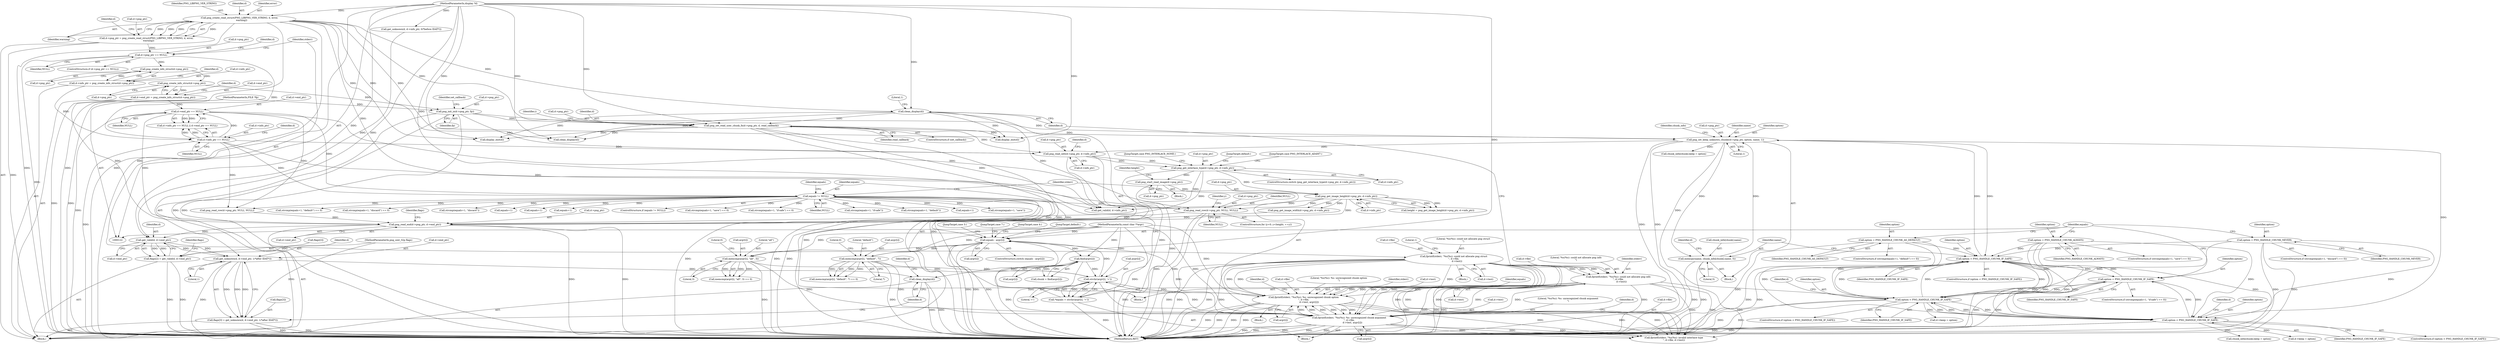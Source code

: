 digraph "0_Android_9d4853418ab2f754c2b63e091c29c5529b8b86ca_32@API" {
"1000583" [label="(Call,png_read_row(d->png_ptr, NULL, NULL))"];
"1000508" [label="(Call,png_get_image_height(d->png_ptr, d->info_ptr))"];
"1000502" [label="(Call,png_start_read_image(d->png_ptr))"];
"1000461" [label="(Call,png_get_interlace_type(d->png_ptr, d->info_ptr))"];
"1000453" [label="(Call,png_read_info(d->png_ptr, d->info_ptr))"];
"1000353" [label="(Call,png_set_keep_unknown_chunks(d->png_ptr, option, name, 1))"];
"1000225" [label="(Call,png_set_read_user_chunk_fn(d->png_ptr, d, read_callback))"];
"1000218" [label="(Call,png_init_io(d->png_ptr, fp))"];
"1000188" [label="(Call,png_create_info_struct(d->png_ptr))"];
"1000180" [label="(Call,png_create_info_struct(d->png_ptr))"];
"1000159" [label="(Call,d->png_ptr == NULL)"];
"1000149" [label="(Call,d->png_ptr = png_create_read_struct(PNG_LIBPNG_VER_STRING, d, error,\n      warning))"];
"1000153" [label="(Call,png_create_read_struct(PNG_LIBPNG_VER_STRING, d, error,\n      warning))"];
"1000127" [label="(MethodParameterIn,display *d)"];
"1000123" [label="(MethodParameterIn,FILE *fp)"];
"1000214" [label="(Call,clean_display(d))"];
"1000340" [label="(Call,option < PNG_HANDLE_CHUNK_IF_SAFE)"];
"1000289" [label="(Call,option = PNG_HANDLE_CHUNK_IF_SAFE)"];
"1000381" [label="(Call,option < PNG_HANDLE_CHUNK_IF_SAFE)"];
"1000265" [label="(Call,option = PNG_HANDLE_CHUNK_AS_DEFAULT)"];
"1000301" [label="(Call,option = PNG_HANDLE_CHUNK_ALWAYS)"];
"1000277" [label="(Call,option = PNG_HANDLE_CHUNK_NEVER)"];
"1000404" [label="(Call,option < PNG_HANDLE_CHUNK_IF_SAFE)"];
"1000345" [label="(Call,memcpy(name, chunk_info[chunk].name, 5))"];
"1000194" [label="(Call,d->info_ptr == NULL)"];
"1000176" [label="(Call,d->info_ptr = png_create_info_struct(d->png_ptr))"];
"1000251" [label="(Call,equals != NULL)"];
"1000243" [label="(Call,*equals = strchr(argv[i], '='))"];
"1000245" [label="(Call,strchr(argv[i], '='))"];
"1000395" [label="(Call,memcmp(argv[i], \"all\", 3))"];
"1000321" [label="(Call,equals - argv[i])"];
"1000306" [label="(Call,fprintf(stderr, \"%s(%s): %s: unrecognized chunk option\n\", d->file,\n               d->test, argv[i]))"];
"1000439" [label="(Call,fprintf(stderr, \"%s(%s): %s: unrecognized chunk argument\n\", d->file,\n         d->test, argv[i]))"];
"1000165" [label="(Call,fprintf(stderr, \"%s(%s): could not allocate png struct\n\", d->file,\n         d->test))"];
"1000205" [label="(Call,fprintf(stderr, \"%s(%s): could not allocate png info\n\", d->file,\n         d->test))"];
"1000330" [label="(Call,find(argv[i]))"];
"1000125" [label="(MethodParameterIn,const char **argv)"];
"1000372" [label="(Call,memcmp(argv[i], \"default\", 7))"];
"1000199" [label="(Call,d->end_ptr == NULL)"];
"1000184" [label="(Call,d->end_ptr = png_create_info_struct(d->png_ptr))"];
"1000589" [label="(Call,png_read_end(d->png_ptr, d->end_ptr))"];
"1000630" [label="(Call,get_valid(d, d->end_ptr))"];
"1000626" [label="(Call,flags[2] = get_valid(d, d->end_ptr))"];
"1000639" [label="(Call,get_unknown(d, d->end_ptr, 1/*after IDAT*/))"];
"1000635" [label="(Call,flags[3] = get_unknown(d, d->end_ptr, 1/*after IDAT*/))"];
"1000645" [label="(Call,clean_display(d))"];
"1000509" [label="(Call,d->png_ptr)"];
"1000385" [label="(Call,d->keep = option)"];
"1000243" [label="(Call,*equals = strchr(argv[i], '='))"];
"1000445" [label="(Call,d->test)"];
"1000315" [label="(Call,argv[i])"];
"1000462" [label="(Call,d->png_ptr)"];
"1000258" [label="(Call,strcmp(equals+1, \"default\") == 0)"];
"1000646" [label="(Identifier,d)"];
"1000186" [label="(Identifier,d)"];
"1000257" [label="(ControlStructure,if (strcmp(equals+1, \"default\") == 0))"];
"1000270" [label="(Call,strcmp(equals+1, \"discard\") == 0)"];
"1000381" [label="(Call,option < PNG_HANDLE_CHUNK_IF_SAFE)"];
"1000373" [label="(Call,argv[i])"];
"1000301" [label="(Call,option = PNG_HANDLE_CHUNK_ALWAYS)"];
"1000380" [label="(ControlStructure,if (option < PNG_HANDLE_CHUNK_IF_SAFE))"];
"1000277" [label="(Call,option = PNG_HANDLE_CHUNK_NEVER)"];
"1000219" [label="(Call,d->png_ptr)"];
"1000156" [label="(Identifier,error)"];
"1000636" [label="(Call,flags[3])"];
"1000290" [label="(Identifier,option)"];
"1000479" [label="(JumpTarget,default:)"];
"1000609" [label="(Call,get_unknown(d, d->info_ptr, 0/*before IDAT*/))"];
"1000271" [label="(Call,strcmp(equals+1, \"discard\"))"];
"1000346" [label="(Identifier,name)"];
"1000460" [label="(ControlStructure,switch (png_get_interlace_type(d->png_ptr, d->info_ptr)))"];
"1000404" [label="(Call,option < PNG_HANDLE_CHUNK_IF_SAFE)"];
"1000441" [label="(Literal,\"%s(%s): %s: unrecognized chunk argument\n\")"];
"1000211" [label="(Call,d->test)"];
"1000178" [label="(Identifier,d)"];
"1000217" [label="(Literal,1)"];
"1000410" [label="(Identifier,d)"];
"1000461" [label="(Call,png_get_interlace_type(d->png_ptr, d->info_ptr))"];
"1000635" [label="(Call,flags[3] = get_unknown(d, d->end_ptr, 1/*after IDAT*/))"];
"1000265" [label="(Call,option = PNG_HANDLE_CHUNK_AS_DEFAULT)"];
"1000587" [label="(Identifier,NULL)"];
"1000241" [label="(Block,)"];
"1000454" [label="(Call,d->png_ptr)"];
"1000195" [label="(Call,d->info_ptr)"];
"1000154" [label="(Identifier,PNG_LIBPNG_VER_STRING)"];
"1000306" [label="(Call,fprintf(stderr, \"%s(%s): %s: unrecognized chunk option\n\", d->file,\n               d->test, argv[i]))"];
"1000463" [label="(Identifier,d)"];
"1000176" [label="(Call,d->info_ptr = png_create_info_struct(d->png_ptr))"];
"1000639" [label="(Call,get_unknown(d, d->end_ptr, 1/*after IDAT*/))"];
"1000234" [label="(Identifier,i)"];
"1000395" [label="(Call,memcmp(argv[i], \"all\", 3))"];
"1000328" [label="(Call,chunk = find(argv[i]))"];
"1000352" [label="(Literal,5)"];
"1000123" [label="(MethodParameterIn,FILE *fp)"];
"1000512" [label="(Call,d->info_ptr)"];
"1000126" [label="(MethodParameterIn,png_uint_32p flags)"];
"1000503" [label="(Call,d->png_ptr)"];
"1000637" [label="(Identifier,flags)"];
"1000321" [label="(Call,equals - argv[i])"];
"1000319" [label="(Identifier,d)"];
"1000649" [label="(Identifier,d)"];
"1000401" [label="(Literal,0)"];
"1000593" [label="(Call,d->end_ptr)"];
"1000177" [label="(Call,d->info_ptr)"];
"1000252" [label="(Identifier,equals)"];
"1000291" [label="(Identifier,PNG_HANDLE_CHUNK_IF_SAFE)"];
"1000167" [label="(Literal,\"%s(%s): could not allocate png struct\n\")"];
"1000331" [label="(Call,argv[i])"];
"1000215" [label="(Identifier,d)"];
"1000371" [label="(Call,memcmp(argv[i], \"default\", 7) == 0)"];
"1000205" [label="(Call,fprintf(stderr, \"%s(%s): could not allocate png info\n\", d->file,\n         d->test))"];
"1000206" [label="(Identifier,stderr)"];
"1000171" [label="(Call,d->test)"];
"1000323" [label="(Call,argv[i])"];
"1000189" [label="(Call,d->png_ptr)"];
"1000251" [label="(Call,equals != NULL)"];
"1000453" [label="(Call,png_read_info(d->png_ptr, d->info_ptr))"];
"1000340" [label="(Call,option < PNG_HANDLE_CHUNK_IF_SAFE)"];
"1000161" [label="(Identifier,d)"];
"1000406" [label="(Identifier,PNG_HANDLE_CHUNK_IF_SAFE)"];
"1000164" [label="(Block,)"];
"1000626" [label="(Call,flags[2] = get_valid(d, d->end_ptr))"];
"1000457" [label="(Call,d->info_ptr)"];
"1000309" [label="(Call,d->file)"];
"1000160" [label="(Call,d->png_ptr)"];
"1000308" [label="(Literal,\"%s(%s): %s: unrecognized chunk option\n\")"];
"1000631" [label="(Identifier,d)"];
"1000200" [label="(Call,d->end_ptr)"];
"1000245" [label="(Call,strchr(argv[i], '='))"];
"1000452" [label="(Identifier,d)"];
"1000341" [label="(Identifier,option)"];
"1000489" [label="(Call,clean_display(d))"];
"1000588" [label="(Identifier,NULL)"];
"1000168" [label="(Call,d->file)"];
"1000451" [label="(Call,display_exit(d))"];
"1000428" [label="(Call,chunk_info[chunk].keep = option)"];
"1000149" [label="(Call,d->png_ptr = png_create_read_struct(PNG_LIBPNG_VER_STRING, d, error,\n      warning))"];
"1000244" [label="(Identifier,equals)"];
"1000400" [label="(Literal,3)"];
"1000383" [label="(Identifier,PNG_HANDLE_CHUNK_IF_SAFE)"];
"1000272" [label="(Call,equals+1)"];
"1000226" [label="(Call,d->png_ptr)"];
"1000343" [label="(Block,)"];
"1000260" [label="(Call,equals+1)"];
"1000644" [label="(Literal,1)"];
"1000405" [label="(Identifier,option)"];
"1000378" [label="(Literal,0)"];
"1000523" [label="(Call,png_get_image_width(d->png_ptr, d->info_ptr))"];
"1000318" [label="(Call,display_exit(d))"];
"1000296" [label="(Call,equals+1)"];
"1000279" [label="(Identifier,PNG_HANDLE_CHUNK_NEVER)"];
"1000387" [label="(Identifier,d)"];
"1000175" [label="(Literal,1)"];
"1000250" [label="(ControlStructure,if (equals != NULL))"];
"1000224" [label="(Identifier,set_callback)"];
"1000330" [label="(Call,find(argv[i]))"];
"1000437" [label="(JumpTarget,default:)"];
"1000345" [label="(Call,memcpy(name, chunk_info[chunk].name, 5))"];
"1000281" [label="(ControlStructure,if (strcmp(equals+1, \"if-safe\") == 0))"];
"1000294" [label="(Call,strcmp(equals+1, \"save\") == 0)"];
"1000360" [label="(Call,chunk_info[chunk].keep = option)"];
"1000372" [label="(Call,memcmp(argv[i], \"default\", 7))"];
"1000222" [label="(Identifier,fp)"];
"1000249" [label="(Literal,'=')"];
"1000600" [label="(Call,get_valid(d, d->info_ptr))"];
"1000157" [label="(Identifier,warning)"];
"1000155" [label="(Identifier,d)"];
"1000303" [label="(Identifier,PNG_HANDLE_CHUNK_ALWAYS)"];
"1000448" [label="(Call,argv[i])"];
"1000204" [label="(Block,)"];
"1000305" [label="(Block,)"];
"1000574" [label="(ControlStructure,for (y=0; y<height; ++y))"];
"1000474" [label="(JumpTarget,case PNG_INTERLACE_ADAM7:)"];
"1000359" [label="(Literal,1)"];
"1000480" [label="(Call,fprintf(stderr, \"%s(%s): invalid interlace type\n\", d->file, d->test))"];
"1000465" [label="(Call,d->info_ptr)"];
"1000354" [label="(Call,d->png_ptr)"];
"1000289" [label="(Call,option = PNG_HANDLE_CHUNK_IF_SAFE)"];
"1000230" [label="(Identifier,read_callback)"];
"1000320" [label="(ControlStructure,switch (equals - argv[i]))"];
"1000376" [label="(Literal,\"default\")"];
"1000153" [label="(Call,png_create_read_struct(PNG_LIBPNG_VER_STRING, d, error,\n      warning))"];
"1000127" [label="(MethodParameterIn,display *d)"];
"1000282" [label="(Call,strcmp(equals+1, \"if-safe\") == 0)"];
"1000269" [label="(ControlStructure,if (strcmp(equals+1, \"discard\") == 0))"];
"1000347" [label="(Call,chunk_info[chunk].name)"];
"1000253" [label="(Identifier,NULL)"];
"1000507" [label="(Identifier,height)"];
"1000358" [label="(Identifier,name)"];
"1000283" [label="(Call,strcmp(equals+1, \"if-safe\"))"];
"1000408" [label="(Call,d->keep = option)"];
"1000150" [label="(Call,d->png_ptr)"];
"1000394" [label="(Call,memcmp(argv[i], \"all\", 3) == 0)"];
"1000259" [label="(Call,strcmp(equals+1, \"default\"))"];
"1000158" [label="(ControlStructure,if (d->png_ptr == NULL))"];
"1000208" [label="(Call,d->file)"];
"1000403" [label="(ControlStructure,if (option < PNG_HANDLE_CHUNK_IF_SAFE))"];
"1000342" [label="(Identifier,PNG_HANDLE_CHUNK_IF_SAFE)"];
"1000582" [label="(Identifier,y)"];
"1000392" [label="(JumpTarget,case 3:)"];
"1000641" [label="(Call,d->end_ptr)"];
"1000369" [label="(JumpTarget,case 7:)"];
"1000278" [label="(Identifier,option)"];
"1000439" [label="(Call,fprintf(stderr, \"%s(%s): %s: unrecognized chunk argument\n\", d->file,\n         d->test, argv[i]))"];
"1000327" [label="(JumpTarget,case 4:)"];
"1000166" [label="(Identifier,stderr)"];
"1000188" [label="(Call,png_create_info_struct(d->png_ptr))"];
"1000382" [label="(Identifier,option)"];
"1000198" [label="(Identifier,NULL)"];
"1000307" [label="(Identifier,stderr)"];
"1000196" [label="(Identifier,d)"];
"1000355" [label="(Identifier,d)"];
"1000267" [label="(Identifier,PNG_HANDLE_CHUNK_AS_DEFAULT)"];
"1000246" [label="(Call,argv[i])"];
"1000584" [label="(Call,d->png_ptr)"];
"1000194" [label="(Call,d->info_ptr == NULL)"];
"1000223" [label="(ControlStructure,if (set_callback))"];
"1000627" [label="(Call,flags[2])"];
"1000180" [label="(Call,png_create_info_struct(d->png_ptr))"];
"1000284" [label="(Call,equals+1)"];
"1000225" [label="(Call,png_set_read_user_chunk_fn(d->png_ptr, d, read_callback))"];
"1000565" [label="(Call,png_read_row(d->png_ptr, NULL, NULL))"];
"1000502" [label="(Call,png_start_read_image(d->png_ptr))"];
"1000295" [label="(Call,strcmp(equals+1, \"save\"))"];
"1000165" [label="(Call,fprintf(stderr, \"%s(%s): could not allocate png struct\n\", d->file,\n         d->test))"];
"1000184" [label="(Call,d->end_ptr = png_create_info_struct(d->png_ptr))"];
"1000353" [label="(Call,png_set_keep_unknown_chunks(d->png_ptr, option, name, 1))"];
"1000589" [label="(Call,png_read_end(d->png_ptr, d->end_ptr))"];
"1000214" [label="(Call,clean_display(d))"];
"1000203" [label="(Identifier,NULL)"];
"1000312" [label="(Call,d->test)"];
"1000501" [label="(Block,)"];
"1000129" [label="(Block,)"];
"1000396" [label="(Call,argv[i])"];
"1000229" [label="(Identifier,d)"];
"1000266" [label="(Identifier,option)"];
"1000508" [label="(Call,png_get_image_height(d->png_ptr, d->info_ptr))"];
"1000207" [label="(Literal,\"%s(%s): could not allocate png info\n\")"];
"1000159" [label="(Call,d->png_ptr == NULL)"];
"1000125" [label="(MethodParameterIn,const char **argv)"];
"1000632" [label="(Call,d->end_ptr)"];
"1000506" [label="(Call,height = png_get_image_height(d->png_ptr, d->info_ptr))"];
"1000293" [label="(ControlStructure,if (strcmp(equals+1, \"save\") == 0))"];
"1000630" [label="(Call,get_valid(d, d->end_ptr))"];
"1000377" [label="(Literal,7)"];
"1000163" [label="(Identifier,NULL)"];
"1000322" [label="(Identifier,equals)"];
"1000645" [label="(Call,clean_display(d))"];
"1000201" [label="(Identifier,d)"];
"1000399" [label="(Literal,\"all\")"];
"1000598" [label="(Identifier,flags)"];
"1000261" [label="(Identifier,equals)"];
"1000469" [label="(JumpTarget,case PNG_INTERLACE_NONE:)"];
"1000357" [label="(Identifier,option)"];
"1000651" [label="(MethodReturn,RET)"];
"1000218" [label="(Call,png_init_io(d->png_ptr, fp))"];
"1000440" [label="(Identifier,stderr)"];
"1000339" [label="(ControlStructure,if (option < PNG_HANDLE_CHUNK_IF_SAFE))"];
"1000640" [label="(Identifier,d)"];
"1000442" [label="(Call,d->file)"];
"1000185" [label="(Call,d->end_ptr)"];
"1000199" [label="(Call,d->end_ptr == NULL)"];
"1000363" [label="(Identifier,chunk_info)"];
"1000193" [label="(Call,d->info_ptr == NULL || d->end_ptr == NULL)"];
"1000583" [label="(Call,png_read_row(d->png_ptr, NULL, NULL))"];
"1000590" [label="(Call,d->png_ptr)"];
"1000181" [label="(Call,d->png_ptr)"];
"1000302" [label="(Identifier,option)"];
"1000583" -> "1000574"  [label="AST: "];
"1000583" -> "1000588"  [label="CFG: "];
"1000584" -> "1000583"  [label="AST: "];
"1000587" -> "1000583"  [label="AST: "];
"1000588" -> "1000583"  [label="AST: "];
"1000582" -> "1000583"  [label="CFG: "];
"1000583" -> "1000651"  [label="DDG: "];
"1000583" -> "1000651"  [label="DDG: "];
"1000508" -> "1000583"  [label="DDG: "];
"1000251" -> "1000583"  [label="DDG: "];
"1000194" -> "1000583"  [label="DDG: "];
"1000199" -> "1000583"  [label="DDG: "];
"1000583" -> "1000589"  [label="DDG: "];
"1000508" -> "1000506"  [label="AST: "];
"1000508" -> "1000512"  [label="CFG: "];
"1000509" -> "1000508"  [label="AST: "];
"1000512" -> "1000508"  [label="AST: "];
"1000506" -> "1000508"  [label="CFG: "];
"1000508" -> "1000506"  [label="DDG: "];
"1000508" -> "1000506"  [label="DDG: "];
"1000502" -> "1000508"  [label="DDG: "];
"1000461" -> "1000508"  [label="DDG: "];
"1000508" -> "1000523"  [label="DDG: "];
"1000508" -> "1000523"  [label="DDG: "];
"1000508" -> "1000589"  [label="DDG: "];
"1000508" -> "1000600"  [label="DDG: "];
"1000502" -> "1000501"  [label="AST: "];
"1000502" -> "1000503"  [label="CFG: "];
"1000503" -> "1000502"  [label="AST: "];
"1000507" -> "1000502"  [label="CFG: "];
"1000502" -> "1000651"  [label="DDG: "];
"1000461" -> "1000502"  [label="DDG: "];
"1000461" -> "1000460"  [label="AST: "];
"1000461" -> "1000465"  [label="CFG: "];
"1000462" -> "1000461"  [label="AST: "];
"1000465" -> "1000461"  [label="AST: "];
"1000469" -> "1000461"  [label="CFG: "];
"1000474" -> "1000461"  [label="CFG: "];
"1000479" -> "1000461"  [label="CFG: "];
"1000461" -> "1000651"  [label="DDG: "];
"1000453" -> "1000461"  [label="DDG: "];
"1000453" -> "1000461"  [label="DDG: "];
"1000461" -> "1000589"  [label="DDG: "];
"1000461" -> "1000600"  [label="DDG: "];
"1000453" -> "1000129"  [label="AST: "];
"1000453" -> "1000457"  [label="CFG: "];
"1000454" -> "1000453"  [label="AST: "];
"1000457" -> "1000453"  [label="AST: "];
"1000463" -> "1000453"  [label="CFG: "];
"1000453" -> "1000651"  [label="DDG: "];
"1000353" -> "1000453"  [label="DDG: "];
"1000225" -> "1000453"  [label="DDG: "];
"1000218" -> "1000453"  [label="DDG: "];
"1000194" -> "1000453"  [label="DDG: "];
"1000353" -> "1000343"  [label="AST: "];
"1000353" -> "1000359"  [label="CFG: "];
"1000354" -> "1000353"  [label="AST: "];
"1000357" -> "1000353"  [label="AST: "];
"1000358" -> "1000353"  [label="AST: "];
"1000359" -> "1000353"  [label="AST: "];
"1000363" -> "1000353"  [label="CFG: "];
"1000353" -> "1000651"  [label="DDG: "];
"1000353" -> "1000651"  [label="DDG: "];
"1000353" -> "1000340"  [label="DDG: "];
"1000353" -> "1000345"  [label="DDG: "];
"1000225" -> "1000353"  [label="DDG: "];
"1000218" -> "1000353"  [label="DDG: "];
"1000340" -> "1000353"  [label="DDG: "];
"1000345" -> "1000353"  [label="DDG: "];
"1000353" -> "1000360"  [label="DDG: "];
"1000353" -> "1000381"  [label="DDG: "];
"1000353" -> "1000404"  [label="DDG: "];
"1000225" -> "1000223"  [label="AST: "];
"1000225" -> "1000230"  [label="CFG: "];
"1000226" -> "1000225"  [label="AST: "];
"1000229" -> "1000225"  [label="AST: "];
"1000230" -> "1000225"  [label="AST: "];
"1000234" -> "1000225"  [label="CFG: "];
"1000225" -> "1000651"  [label="DDG: "];
"1000225" -> "1000651"  [label="DDG: "];
"1000218" -> "1000225"  [label="DDG: "];
"1000153" -> "1000225"  [label="DDG: "];
"1000214" -> "1000225"  [label="DDG: "];
"1000127" -> "1000225"  [label="DDG: "];
"1000225" -> "1000318"  [label="DDG: "];
"1000225" -> "1000451"  [label="DDG: "];
"1000225" -> "1000489"  [label="DDG: "];
"1000225" -> "1000600"  [label="DDG: "];
"1000218" -> "1000129"  [label="AST: "];
"1000218" -> "1000222"  [label="CFG: "];
"1000219" -> "1000218"  [label="AST: "];
"1000222" -> "1000218"  [label="AST: "];
"1000224" -> "1000218"  [label="CFG: "];
"1000218" -> "1000651"  [label="DDG: "];
"1000218" -> "1000651"  [label="DDG: "];
"1000188" -> "1000218"  [label="DDG: "];
"1000123" -> "1000218"  [label="DDG: "];
"1000188" -> "1000184"  [label="AST: "];
"1000188" -> "1000189"  [label="CFG: "];
"1000189" -> "1000188"  [label="AST: "];
"1000184" -> "1000188"  [label="CFG: "];
"1000188" -> "1000184"  [label="DDG: "];
"1000180" -> "1000188"  [label="DDG: "];
"1000180" -> "1000176"  [label="AST: "];
"1000180" -> "1000181"  [label="CFG: "];
"1000181" -> "1000180"  [label="AST: "];
"1000176" -> "1000180"  [label="CFG: "];
"1000180" -> "1000176"  [label="DDG: "];
"1000159" -> "1000180"  [label="DDG: "];
"1000159" -> "1000158"  [label="AST: "];
"1000159" -> "1000163"  [label="CFG: "];
"1000160" -> "1000159"  [label="AST: "];
"1000163" -> "1000159"  [label="AST: "];
"1000166" -> "1000159"  [label="CFG: "];
"1000178" -> "1000159"  [label="CFG: "];
"1000159" -> "1000651"  [label="DDG: "];
"1000149" -> "1000159"  [label="DDG: "];
"1000159" -> "1000194"  [label="DDG: "];
"1000149" -> "1000129"  [label="AST: "];
"1000149" -> "1000153"  [label="CFG: "];
"1000150" -> "1000149"  [label="AST: "];
"1000153" -> "1000149"  [label="AST: "];
"1000161" -> "1000149"  [label="CFG: "];
"1000149" -> "1000651"  [label="DDG: "];
"1000153" -> "1000149"  [label="DDG: "];
"1000153" -> "1000149"  [label="DDG: "];
"1000153" -> "1000149"  [label="DDG: "];
"1000153" -> "1000149"  [label="DDG: "];
"1000153" -> "1000157"  [label="CFG: "];
"1000154" -> "1000153"  [label="AST: "];
"1000155" -> "1000153"  [label="AST: "];
"1000156" -> "1000153"  [label="AST: "];
"1000157" -> "1000153"  [label="AST: "];
"1000153" -> "1000651"  [label="DDG: "];
"1000153" -> "1000651"  [label="DDG: "];
"1000153" -> "1000651"  [label="DDG: "];
"1000127" -> "1000153"  [label="DDG: "];
"1000153" -> "1000214"  [label="DDG: "];
"1000153" -> "1000318"  [label="DDG: "];
"1000153" -> "1000451"  [label="DDG: "];
"1000153" -> "1000489"  [label="DDG: "];
"1000153" -> "1000600"  [label="DDG: "];
"1000127" -> "1000122"  [label="AST: "];
"1000127" -> "1000651"  [label="DDG: "];
"1000127" -> "1000214"  [label="DDG: "];
"1000127" -> "1000318"  [label="DDG: "];
"1000127" -> "1000451"  [label="DDG: "];
"1000127" -> "1000489"  [label="DDG: "];
"1000127" -> "1000600"  [label="DDG: "];
"1000127" -> "1000609"  [label="DDG: "];
"1000127" -> "1000630"  [label="DDG: "];
"1000127" -> "1000639"  [label="DDG: "];
"1000127" -> "1000645"  [label="DDG: "];
"1000123" -> "1000122"  [label="AST: "];
"1000123" -> "1000651"  [label="DDG: "];
"1000214" -> "1000204"  [label="AST: "];
"1000214" -> "1000215"  [label="CFG: "];
"1000215" -> "1000214"  [label="AST: "];
"1000217" -> "1000214"  [label="CFG: "];
"1000214" -> "1000318"  [label="DDG: "];
"1000214" -> "1000451"  [label="DDG: "];
"1000214" -> "1000489"  [label="DDG: "];
"1000214" -> "1000600"  [label="DDG: "];
"1000340" -> "1000339"  [label="AST: "];
"1000340" -> "1000342"  [label="CFG: "];
"1000341" -> "1000340"  [label="AST: "];
"1000342" -> "1000340"  [label="AST: "];
"1000346" -> "1000340"  [label="CFG: "];
"1000340" -> "1000651"  [label="DDG: "];
"1000340" -> "1000651"  [label="DDG: "];
"1000340" -> "1000289"  [label="DDG: "];
"1000289" -> "1000340"  [label="DDG: "];
"1000265" -> "1000340"  [label="DDG: "];
"1000301" -> "1000340"  [label="DDG: "];
"1000277" -> "1000340"  [label="DDG: "];
"1000381" -> "1000340"  [label="DDG: "];
"1000381" -> "1000340"  [label="DDG: "];
"1000404" -> "1000340"  [label="DDG: "];
"1000404" -> "1000340"  [label="DDG: "];
"1000340" -> "1000381"  [label="DDG: "];
"1000340" -> "1000404"  [label="DDG: "];
"1000289" -> "1000281"  [label="AST: "];
"1000289" -> "1000291"  [label="CFG: "];
"1000290" -> "1000289"  [label="AST: "];
"1000291" -> "1000289"  [label="AST: "];
"1000322" -> "1000289"  [label="CFG: "];
"1000289" -> "1000651"  [label="DDG: "];
"1000289" -> "1000651"  [label="DDG: "];
"1000381" -> "1000289"  [label="DDG: "];
"1000404" -> "1000289"  [label="DDG: "];
"1000289" -> "1000381"  [label="DDG: "];
"1000289" -> "1000404"  [label="DDG: "];
"1000381" -> "1000380"  [label="AST: "];
"1000381" -> "1000383"  [label="CFG: "];
"1000382" -> "1000381"  [label="AST: "];
"1000383" -> "1000381"  [label="AST: "];
"1000387" -> "1000381"  [label="CFG: "];
"1000381" -> "1000651"  [label="DDG: "];
"1000381" -> "1000651"  [label="DDG: "];
"1000265" -> "1000381"  [label="DDG: "];
"1000301" -> "1000381"  [label="DDG: "];
"1000277" -> "1000381"  [label="DDG: "];
"1000404" -> "1000381"  [label="DDG: "];
"1000404" -> "1000381"  [label="DDG: "];
"1000381" -> "1000385"  [label="DDG: "];
"1000381" -> "1000404"  [label="DDG: "];
"1000381" -> "1000404"  [label="DDG: "];
"1000265" -> "1000257"  [label="AST: "];
"1000265" -> "1000267"  [label="CFG: "];
"1000266" -> "1000265"  [label="AST: "];
"1000267" -> "1000265"  [label="AST: "];
"1000322" -> "1000265"  [label="CFG: "];
"1000265" -> "1000651"  [label="DDG: "];
"1000265" -> "1000404"  [label="DDG: "];
"1000301" -> "1000293"  [label="AST: "];
"1000301" -> "1000303"  [label="CFG: "];
"1000302" -> "1000301"  [label="AST: "];
"1000303" -> "1000301"  [label="AST: "];
"1000322" -> "1000301"  [label="CFG: "];
"1000301" -> "1000651"  [label="DDG: "];
"1000301" -> "1000651"  [label="DDG: "];
"1000301" -> "1000404"  [label="DDG: "];
"1000277" -> "1000269"  [label="AST: "];
"1000277" -> "1000279"  [label="CFG: "];
"1000278" -> "1000277"  [label="AST: "];
"1000279" -> "1000277"  [label="AST: "];
"1000322" -> "1000277"  [label="CFG: "];
"1000277" -> "1000651"  [label="DDG: "];
"1000277" -> "1000651"  [label="DDG: "];
"1000277" -> "1000404"  [label="DDG: "];
"1000404" -> "1000403"  [label="AST: "];
"1000404" -> "1000406"  [label="CFG: "];
"1000405" -> "1000404"  [label="AST: "];
"1000406" -> "1000404"  [label="AST: "];
"1000410" -> "1000404"  [label="CFG: "];
"1000404" -> "1000651"  [label="DDG: "];
"1000404" -> "1000651"  [label="DDG: "];
"1000404" -> "1000408"  [label="DDG: "];
"1000404" -> "1000428"  [label="DDG: "];
"1000345" -> "1000343"  [label="AST: "];
"1000345" -> "1000352"  [label="CFG: "];
"1000346" -> "1000345"  [label="AST: "];
"1000347" -> "1000345"  [label="AST: "];
"1000352" -> "1000345"  [label="AST: "];
"1000355" -> "1000345"  [label="CFG: "];
"1000345" -> "1000651"  [label="DDG: "];
"1000345" -> "1000651"  [label="DDG: "];
"1000194" -> "1000193"  [label="AST: "];
"1000194" -> "1000198"  [label="CFG: "];
"1000195" -> "1000194"  [label="AST: "];
"1000198" -> "1000194"  [label="AST: "];
"1000201" -> "1000194"  [label="CFG: "];
"1000193" -> "1000194"  [label="CFG: "];
"1000194" -> "1000651"  [label="DDG: "];
"1000194" -> "1000193"  [label="DDG: "];
"1000194" -> "1000193"  [label="DDG: "];
"1000176" -> "1000194"  [label="DDG: "];
"1000194" -> "1000199"  [label="DDG: "];
"1000194" -> "1000251"  [label="DDG: "];
"1000194" -> "1000565"  [label="DDG: "];
"1000176" -> "1000129"  [label="AST: "];
"1000177" -> "1000176"  [label="AST: "];
"1000186" -> "1000176"  [label="CFG: "];
"1000251" -> "1000250"  [label="AST: "];
"1000251" -> "1000253"  [label="CFG: "];
"1000252" -> "1000251"  [label="AST: "];
"1000253" -> "1000251"  [label="AST: "];
"1000261" -> "1000251"  [label="CFG: "];
"1000440" -> "1000251"  [label="CFG: "];
"1000251" -> "1000651"  [label="DDG: "];
"1000251" -> "1000651"  [label="DDG: "];
"1000251" -> "1000651"  [label="DDG: "];
"1000243" -> "1000251"  [label="DDG: "];
"1000199" -> "1000251"  [label="DDG: "];
"1000251" -> "1000258"  [label="DDG: "];
"1000251" -> "1000259"  [label="DDG: "];
"1000251" -> "1000260"  [label="DDG: "];
"1000251" -> "1000270"  [label="DDG: "];
"1000251" -> "1000271"  [label="DDG: "];
"1000251" -> "1000272"  [label="DDG: "];
"1000251" -> "1000282"  [label="DDG: "];
"1000251" -> "1000283"  [label="DDG: "];
"1000251" -> "1000284"  [label="DDG: "];
"1000251" -> "1000294"  [label="DDG: "];
"1000251" -> "1000295"  [label="DDG: "];
"1000251" -> "1000296"  [label="DDG: "];
"1000251" -> "1000321"  [label="DDG: "];
"1000251" -> "1000565"  [label="DDG: "];
"1000243" -> "1000241"  [label="AST: "];
"1000243" -> "1000245"  [label="CFG: "];
"1000244" -> "1000243"  [label="AST: "];
"1000245" -> "1000243"  [label="AST: "];
"1000252" -> "1000243"  [label="CFG: "];
"1000243" -> "1000651"  [label="DDG: "];
"1000245" -> "1000243"  [label="DDG: "];
"1000245" -> "1000243"  [label="DDG: "];
"1000245" -> "1000249"  [label="CFG: "];
"1000246" -> "1000245"  [label="AST: "];
"1000249" -> "1000245"  [label="AST: "];
"1000395" -> "1000245"  [label="DDG: "];
"1000330" -> "1000245"  [label="DDG: "];
"1000372" -> "1000245"  [label="DDG: "];
"1000439" -> "1000245"  [label="DDG: "];
"1000125" -> "1000245"  [label="DDG: "];
"1000245" -> "1000306"  [label="DDG: "];
"1000245" -> "1000321"  [label="DDG: "];
"1000245" -> "1000439"  [label="DDG: "];
"1000395" -> "1000394"  [label="AST: "];
"1000395" -> "1000400"  [label="CFG: "];
"1000396" -> "1000395"  [label="AST: "];
"1000399" -> "1000395"  [label="AST: "];
"1000400" -> "1000395"  [label="AST: "];
"1000401" -> "1000395"  [label="CFG: "];
"1000395" -> "1000651"  [label="DDG: "];
"1000395" -> "1000394"  [label="DDG: "];
"1000395" -> "1000394"  [label="DDG: "];
"1000395" -> "1000394"  [label="DDG: "];
"1000321" -> "1000395"  [label="DDG: "];
"1000125" -> "1000395"  [label="DDG: "];
"1000395" -> "1000439"  [label="DDG: "];
"1000321" -> "1000320"  [label="AST: "];
"1000321" -> "1000323"  [label="CFG: "];
"1000322" -> "1000321"  [label="AST: "];
"1000323" -> "1000321"  [label="AST: "];
"1000327" -> "1000321"  [label="CFG: "];
"1000369" -> "1000321"  [label="CFG: "];
"1000392" -> "1000321"  [label="CFG: "];
"1000437" -> "1000321"  [label="CFG: "];
"1000321" -> "1000651"  [label="DDG: "];
"1000321" -> "1000651"  [label="DDG: "];
"1000321" -> "1000651"  [label="DDG: "];
"1000306" -> "1000321"  [label="DDG: "];
"1000125" -> "1000321"  [label="DDG: "];
"1000321" -> "1000330"  [label="DDG: "];
"1000321" -> "1000372"  [label="DDG: "];
"1000321" -> "1000439"  [label="DDG: "];
"1000306" -> "1000305"  [label="AST: "];
"1000306" -> "1000315"  [label="CFG: "];
"1000307" -> "1000306"  [label="AST: "];
"1000308" -> "1000306"  [label="AST: "];
"1000309" -> "1000306"  [label="AST: "];
"1000312" -> "1000306"  [label="AST: "];
"1000315" -> "1000306"  [label="AST: "];
"1000319" -> "1000306"  [label="CFG: "];
"1000306" -> "1000651"  [label="DDG: "];
"1000306" -> "1000651"  [label="DDG: "];
"1000306" -> "1000651"  [label="DDG: "];
"1000306" -> "1000651"  [label="DDG: "];
"1000439" -> "1000306"  [label="DDG: "];
"1000439" -> "1000306"  [label="DDG: "];
"1000439" -> "1000306"  [label="DDG: "];
"1000165" -> "1000306"  [label="DDG: "];
"1000165" -> "1000306"  [label="DDG: "];
"1000165" -> "1000306"  [label="DDG: "];
"1000205" -> "1000306"  [label="DDG: "];
"1000205" -> "1000306"  [label="DDG: "];
"1000205" -> "1000306"  [label="DDG: "];
"1000125" -> "1000306"  [label="DDG: "];
"1000306" -> "1000439"  [label="DDG: "];
"1000306" -> "1000439"  [label="DDG: "];
"1000306" -> "1000439"  [label="DDG: "];
"1000306" -> "1000480"  [label="DDG: "];
"1000306" -> "1000480"  [label="DDG: "];
"1000306" -> "1000480"  [label="DDG: "];
"1000439" -> "1000241"  [label="AST: "];
"1000439" -> "1000448"  [label="CFG: "];
"1000440" -> "1000439"  [label="AST: "];
"1000441" -> "1000439"  [label="AST: "];
"1000442" -> "1000439"  [label="AST: "];
"1000445" -> "1000439"  [label="AST: "];
"1000448" -> "1000439"  [label="AST: "];
"1000452" -> "1000439"  [label="CFG: "];
"1000439" -> "1000651"  [label="DDG: "];
"1000439" -> "1000651"  [label="DDG: "];
"1000439" -> "1000651"  [label="DDG: "];
"1000439" -> "1000651"  [label="DDG: "];
"1000439" -> "1000651"  [label="DDG: "];
"1000165" -> "1000439"  [label="DDG: "];
"1000165" -> "1000439"  [label="DDG: "];
"1000165" -> "1000439"  [label="DDG: "];
"1000205" -> "1000439"  [label="DDG: "];
"1000205" -> "1000439"  [label="DDG: "];
"1000205" -> "1000439"  [label="DDG: "];
"1000330" -> "1000439"  [label="DDG: "];
"1000372" -> "1000439"  [label="DDG: "];
"1000125" -> "1000439"  [label="DDG: "];
"1000439" -> "1000480"  [label="DDG: "];
"1000439" -> "1000480"  [label="DDG: "];
"1000439" -> "1000480"  [label="DDG: "];
"1000165" -> "1000164"  [label="AST: "];
"1000165" -> "1000171"  [label="CFG: "];
"1000166" -> "1000165"  [label="AST: "];
"1000167" -> "1000165"  [label="AST: "];
"1000168" -> "1000165"  [label="AST: "];
"1000171" -> "1000165"  [label="AST: "];
"1000175" -> "1000165"  [label="CFG: "];
"1000165" -> "1000651"  [label="DDG: "];
"1000165" -> "1000651"  [label="DDG: "];
"1000165" -> "1000651"  [label="DDG: "];
"1000165" -> "1000651"  [label="DDG: "];
"1000165" -> "1000205"  [label="DDG: "];
"1000165" -> "1000205"  [label="DDG: "];
"1000165" -> "1000205"  [label="DDG: "];
"1000165" -> "1000480"  [label="DDG: "];
"1000165" -> "1000480"  [label="DDG: "];
"1000165" -> "1000480"  [label="DDG: "];
"1000205" -> "1000204"  [label="AST: "];
"1000205" -> "1000211"  [label="CFG: "];
"1000206" -> "1000205"  [label="AST: "];
"1000207" -> "1000205"  [label="AST: "];
"1000208" -> "1000205"  [label="AST: "];
"1000211" -> "1000205"  [label="AST: "];
"1000215" -> "1000205"  [label="CFG: "];
"1000205" -> "1000651"  [label="DDG: "];
"1000205" -> "1000651"  [label="DDG: "];
"1000205" -> "1000651"  [label="DDG: "];
"1000205" -> "1000651"  [label="DDG: "];
"1000205" -> "1000480"  [label="DDG: "];
"1000205" -> "1000480"  [label="DDG: "];
"1000205" -> "1000480"  [label="DDG: "];
"1000330" -> "1000328"  [label="AST: "];
"1000330" -> "1000331"  [label="CFG: "];
"1000331" -> "1000330"  [label="AST: "];
"1000328" -> "1000330"  [label="CFG: "];
"1000330" -> "1000651"  [label="DDG: "];
"1000330" -> "1000328"  [label="DDG: "];
"1000125" -> "1000330"  [label="DDG: "];
"1000125" -> "1000122"  [label="AST: "];
"1000125" -> "1000651"  [label="DDG: "];
"1000125" -> "1000372"  [label="DDG: "];
"1000372" -> "1000371"  [label="AST: "];
"1000372" -> "1000377"  [label="CFG: "];
"1000373" -> "1000372"  [label="AST: "];
"1000376" -> "1000372"  [label="AST: "];
"1000377" -> "1000372"  [label="AST: "];
"1000378" -> "1000372"  [label="CFG: "];
"1000372" -> "1000651"  [label="DDG: "];
"1000372" -> "1000371"  [label="DDG: "];
"1000372" -> "1000371"  [label="DDG: "];
"1000372" -> "1000371"  [label="DDG: "];
"1000199" -> "1000193"  [label="AST: "];
"1000199" -> "1000203"  [label="CFG: "];
"1000200" -> "1000199"  [label="AST: "];
"1000203" -> "1000199"  [label="AST: "];
"1000193" -> "1000199"  [label="CFG: "];
"1000199" -> "1000651"  [label="DDG: "];
"1000199" -> "1000193"  [label="DDG: "];
"1000199" -> "1000193"  [label="DDG: "];
"1000184" -> "1000199"  [label="DDG: "];
"1000199" -> "1000565"  [label="DDG: "];
"1000199" -> "1000589"  [label="DDG: "];
"1000184" -> "1000129"  [label="AST: "];
"1000185" -> "1000184"  [label="AST: "];
"1000196" -> "1000184"  [label="CFG: "];
"1000184" -> "1000651"  [label="DDG: "];
"1000184" -> "1000589"  [label="DDG: "];
"1000589" -> "1000129"  [label="AST: "];
"1000589" -> "1000593"  [label="CFG: "];
"1000590" -> "1000589"  [label="AST: "];
"1000593" -> "1000589"  [label="AST: "];
"1000598" -> "1000589"  [label="CFG: "];
"1000589" -> "1000651"  [label="DDG: "];
"1000589" -> "1000651"  [label="DDG: "];
"1000565" -> "1000589"  [label="DDG: "];
"1000523" -> "1000589"  [label="DDG: "];
"1000589" -> "1000630"  [label="DDG: "];
"1000630" -> "1000626"  [label="AST: "];
"1000630" -> "1000632"  [label="CFG: "];
"1000631" -> "1000630"  [label="AST: "];
"1000632" -> "1000630"  [label="AST: "];
"1000626" -> "1000630"  [label="CFG: "];
"1000630" -> "1000626"  [label="DDG: "];
"1000630" -> "1000626"  [label="DDG: "];
"1000609" -> "1000630"  [label="DDG: "];
"1000630" -> "1000639"  [label="DDG: "];
"1000630" -> "1000639"  [label="DDG: "];
"1000626" -> "1000129"  [label="AST: "];
"1000627" -> "1000626"  [label="AST: "];
"1000637" -> "1000626"  [label="CFG: "];
"1000626" -> "1000651"  [label="DDG: "];
"1000626" -> "1000651"  [label="DDG: "];
"1000126" -> "1000626"  [label="DDG: "];
"1000639" -> "1000635"  [label="AST: "];
"1000639" -> "1000644"  [label="CFG: "];
"1000640" -> "1000639"  [label="AST: "];
"1000641" -> "1000639"  [label="AST: "];
"1000644" -> "1000639"  [label="AST: "];
"1000635" -> "1000639"  [label="CFG: "];
"1000639" -> "1000651"  [label="DDG: "];
"1000639" -> "1000635"  [label="DDG: "];
"1000639" -> "1000635"  [label="DDG: "];
"1000639" -> "1000635"  [label="DDG: "];
"1000639" -> "1000645"  [label="DDG: "];
"1000635" -> "1000129"  [label="AST: "];
"1000636" -> "1000635"  [label="AST: "];
"1000646" -> "1000635"  [label="CFG: "];
"1000635" -> "1000651"  [label="DDG: "];
"1000635" -> "1000651"  [label="DDG: "];
"1000126" -> "1000635"  [label="DDG: "];
"1000645" -> "1000129"  [label="AST: "];
"1000645" -> "1000646"  [label="CFG: "];
"1000646" -> "1000645"  [label="AST: "];
"1000649" -> "1000645"  [label="CFG: "];
"1000645" -> "1000651"  [label="DDG: "];
"1000645" -> "1000651"  [label="DDG: "];
}
